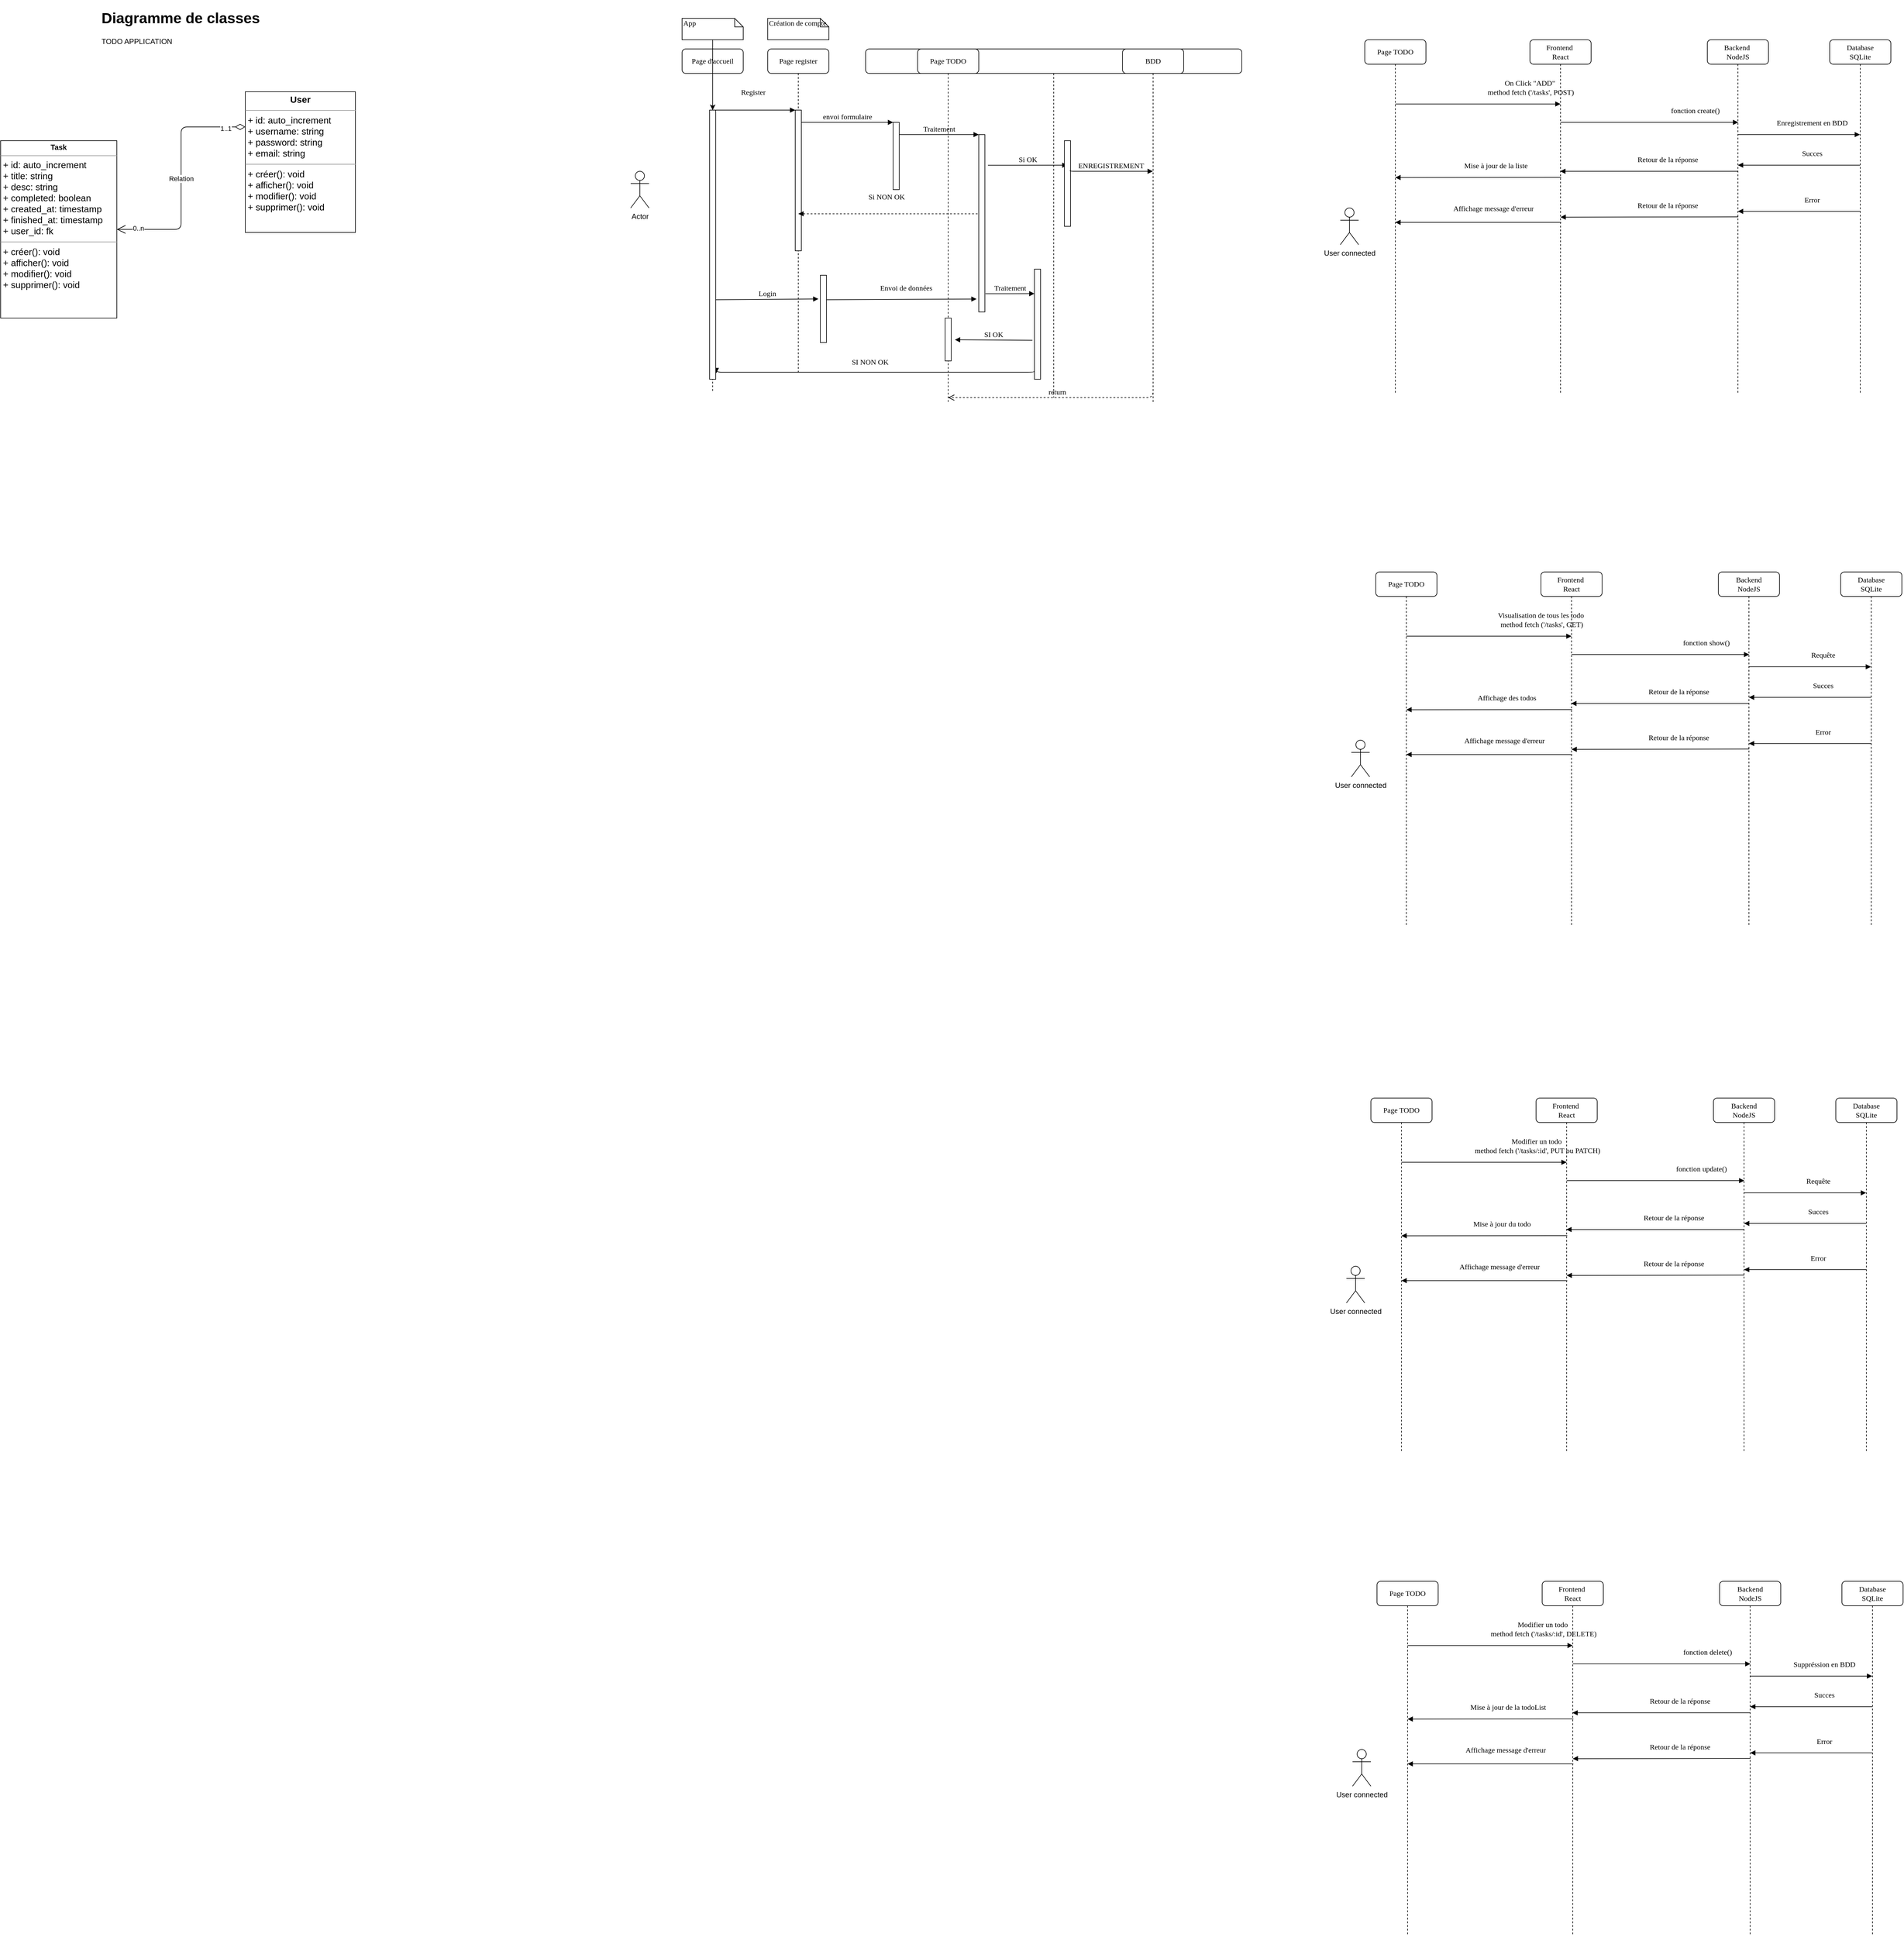 <mxfile version="13.0.3" type="device"><diagram id="C5RBs43oDa-KdzZeNtuy" name="Page-1"><mxGraphModel dx="1102" dy="808" grid="1" gridSize="10" guides="1" tooltips="1" connect="1" arrows="1" fold="1" page="1" pageScale="1" pageWidth="1169" pageHeight="827" math="0" shadow="0"><root><mxCell id="WIyWlLk6GJQsqaUBKTNV-0"/><mxCell id="WIyWlLk6GJQsqaUBKTNV-1" parent="WIyWlLk6GJQsqaUBKTNV-0"/><mxCell id="wbRDAzE1RIUsLvNWZTxg-7" value="&lt;p style=&quot;margin: 0px ; margin-top: 4px ; text-align: center&quot;&gt;&lt;b&gt;Task&lt;/b&gt;&lt;/p&gt;&lt;hr size=&quot;1&quot;&gt;&lt;p style=&quot;margin: 0px 0px 0px 4px ; font-size: 15px&quot;&gt;&lt;font style=&quot;font-size: 15px&quot;&gt;+ id: auto_increment&lt;/font&gt;&lt;/p&gt;&lt;p style=&quot;margin: 0px 0px 0px 4px ; font-size: 15px&quot;&gt;&lt;font style=&quot;font-size: 15px&quot;&gt;+ title: string&lt;/font&gt;&lt;/p&gt;&lt;p style=&quot;margin: 0px 0px 0px 4px ; font-size: 15px&quot;&gt;&lt;font style=&quot;font-size: 15px&quot;&gt;+ desc: string&lt;/font&gt;&lt;/p&gt;&lt;p style=&quot;margin: 0px 0px 0px 4px ; font-size: 15px&quot;&gt;&lt;font style=&quot;font-size: 15px&quot;&gt;+ completed: boolean&lt;/font&gt;&lt;/p&gt;&lt;p style=&quot;margin: 0px 0px 0px 4px ; font-size: 15px&quot;&gt;&lt;font style=&quot;font-size: 15px&quot;&gt;+ created_at: timestamp&lt;/font&gt;&lt;/p&gt;&lt;p style=&quot;margin: 0px 0px 0px 4px ; font-size: 15px&quot;&gt;&lt;font style=&quot;font-size: 15px&quot;&gt;+ finished_at: timestamp&lt;/font&gt;&lt;/p&gt;&lt;p style=&quot;margin: 0px 0px 0px 4px ; font-size: 15px&quot;&gt;&lt;font style=&quot;font-size: 15px&quot;&gt;+ user_id: fk&amp;nbsp;&lt;/font&gt;&lt;/p&gt;&lt;hr style=&quot;font-size: 15px&quot; size=&quot;1&quot;&gt;&lt;p style=&quot;margin: 0px 0px 0px 4px ; font-size: 15px&quot;&gt;&lt;font style=&quot;font-size: 15px&quot;&gt;+ créer(): void&lt;/font&gt;&lt;/p&gt;&lt;p style=&quot;margin: 0px 0px 0px 4px ; font-size: 15px&quot;&gt;&lt;font style=&quot;font-size: 15px&quot;&gt;+ afficher(): void&lt;/font&gt;&lt;/p&gt;&lt;p style=&quot;margin: 0px 0px 0px 4px ; font-size: 15px&quot;&gt;&lt;font style=&quot;font-size: 15px&quot;&gt;+ modifier(): void&lt;/font&gt;&lt;/p&gt;&lt;p style=&quot;margin: 0px 0px 0px 4px ; font-size: 15px&quot;&gt;&lt;font style=&quot;font-size: 15px&quot;&gt;+ supprimer(): void&lt;/font&gt;&lt;/p&gt;" style="verticalAlign=top;align=left;overflow=fill;fontSize=12;fontFamily=Helvetica;html=1;" parent="WIyWlLk6GJQsqaUBKTNV-1" vertex="1"><mxGeometry x="200" y="240" width="190" height="290" as="geometry"/></mxCell><mxCell id="wbRDAzE1RIUsLvNWZTxg-8" value="&lt;p style=&quot;margin: 4px 0px 0px; text-align: center; font-size: 15px;&quot;&gt;&lt;b style=&quot;&quot;&gt;&lt;font style=&quot;font-size: 15px;&quot;&gt;User&lt;/font&gt;&lt;/b&gt;&lt;/p&gt;&lt;hr style=&quot;font-size: 15px;&quot; size=&quot;1&quot;&gt;&lt;p style=&quot;margin: 0px 0px 0px 4px; font-size: 15px;&quot;&gt;&lt;font style=&quot;font-size: 15px;&quot;&gt;+ id: auto_increment&lt;/font&gt;&lt;/p&gt;&lt;p style=&quot;margin: 0px 0px 0px 4px; font-size: 15px;&quot;&gt;&lt;font style=&quot;font-size: 15px;&quot;&gt;+ username: string&lt;/font&gt;&lt;/p&gt;&lt;p style=&quot;margin: 0px 0px 0px 4px; font-size: 15px;&quot;&gt;&lt;font style=&quot;font-size: 15px;&quot;&gt;+ password: string&lt;/font&gt;&lt;/p&gt;&lt;p style=&quot;margin: 0px 0px 0px 4px; font-size: 15px;&quot;&gt;&lt;font style=&quot;font-size: 15px;&quot;&gt;+ email: string&lt;/font&gt;&lt;/p&gt;&lt;hr style=&quot;font-size: 15px;&quot; size=&quot;1&quot;&gt;&lt;p style=&quot;margin: 0px 0px 0px 4px; font-size: 15px;&quot;&gt;&lt;font style=&quot;font-size: 15px;&quot;&gt;+ créer(): void&lt;/font&gt;&lt;/p&gt;&lt;p style=&quot;margin: 0px 0px 0px 4px; font-size: 15px;&quot;&gt;&lt;font style=&quot;font-size: 15px;&quot;&gt;+ afficher(): void&lt;/font&gt;&lt;/p&gt;&lt;p style=&quot;margin: 0px 0px 0px 4px; font-size: 15px;&quot;&gt;&lt;font style=&quot;font-size: 15px;&quot;&gt;+ modifier(): void&lt;/font&gt;&lt;/p&gt;&lt;p style=&quot;margin: 0px 0px 0px 4px; font-size: 15px;&quot;&gt;&lt;font style=&quot;font-size: 15px;&quot;&gt;+ supprimer(): void&lt;/font&gt;&lt;/p&gt;" style="verticalAlign=top;align=left;overflow=fill;fontSize=12;fontFamily=Helvetica;html=1;" parent="WIyWlLk6GJQsqaUBKTNV-1" vertex="1"><mxGeometry x="600" y="160" width="180" height="230" as="geometry"/></mxCell><mxCell id="wbRDAzE1RIUsLvNWZTxg-13" value="Relation" style="endArrow=open;html=1;endSize=12;startArrow=diamondThin;startSize=14;startFill=0;edgeStyle=orthogonalEdgeStyle;entryX=1;entryY=0.5;entryDx=0;entryDy=0;exitX=0;exitY=0.25;exitDx=0;exitDy=0;" parent="WIyWlLk6GJQsqaUBKTNV-1" source="wbRDAzE1RIUsLvNWZTxg-8" target="wbRDAzE1RIUsLvNWZTxg-7" edge="1"><mxGeometry relative="1" as="geometry"><mxPoint x="560" y="370" as="sourcePoint"/><mxPoint x="400" y="370" as="targetPoint"/></mxGeometry></mxCell><mxCell id="wbRDAzE1RIUsLvNWZTxg-16" value="1..1" style="edgeLabel;html=1;align=center;verticalAlign=middle;resizable=0;points=[];" parent="wbRDAzE1RIUsLvNWZTxg-13" vertex="1" connectable="0"><mxGeometry x="-0.831" y="2" relative="1" as="geometry"><mxPoint as="offset"/></mxGeometry></mxCell><mxCell id="wbRDAzE1RIUsLvNWZTxg-18" value="0..n" style="edgeLabel;html=1;align=center;verticalAlign=middle;resizable=0;points=[];" parent="wbRDAzE1RIUsLvNWZTxg-13" vertex="1" connectable="0"><mxGeometry x="0.82" y="-2" relative="1" as="geometry"><mxPoint x="1" as="offset"/></mxGeometry></mxCell><mxCell id="wbRDAzE1RIUsLvNWZTxg-19" value="&lt;h1&gt;Diagramme de classes&lt;/h1&gt;&lt;div&gt;TODO APPLICATION&lt;/div&gt;" style="text;html=1;strokeColor=none;fillColor=none;spacing=5;spacingTop=-20;whiteSpace=wrap;overflow=hidden;rounded=0;" parent="WIyWlLk6GJQsqaUBKTNV-1" vertex="1"><mxGeometry x="360" y="20" width="320" height="120" as="geometry"/></mxCell><mxCell id="bOofOLluuB5Por4DMkl8-38" value="Actor" style="shape=umlActor;verticalLabelPosition=bottom;verticalAlign=top;html=1;outlineConnect=0;" parent="WIyWlLk6GJQsqaUBKTNV-1" vertex="1"><mxGeometry x="1230" y="290" width="30" height="60" as="geometry"/></mxCell><mxCell id="bOofOLluuB5Por4DMkl8-39" value="Page register" style="shape=umlLifeline;perimeter=lifelinePerimeter;whiteSpace=wrap;html=1;container=1;collapsible=0;recursiveResize=0;outlineConnect=0;rounded=1;shadow=0;comic=0;labelBackgroundColor=none;strokeWidth=1;fontFamily=Verdana;fontSize=12;align=center;" parent="WIyWlLk6GJQsqaUBKTNV-1" vertex="1"><mxGeometry x="1454" y="90" width="100" height="530" as="geometry"/></mxCell><mxCell id="bOofOLluuB5Por4DMkl8-40" value="" style="html=1;points=[];perimeter=orthogonalPerimeter;rounded=0;shadow=0;comic=0;labelBackgroundColor=none;strokeWidth=1;fontFamily=Verdana;fontSize=12;align=center;" parent="bOofOLluuB5Por4DMkl8-39" vertex="1"><mxGeometry x="45" y="100" width="10" height="230" as="geometry"/></mxCell><mxCell id="CUN27meOXo0ZbzrGyTi9-72" value="" style="html=1;points=[];perimeter=orthogonalPerimeter;rounded=0;shadow=0;comic=0;labelBackgroundColor=none;strokeWidth=1;fontFamily=Verdana;fontSize=12;align=center;" parent="bOofOLluuB5Por4DMkl8-39" vertex="1"><mxGeometry x="86" y="370" width="10" height="110" as="geometry"/></mxCell><mxCell id="bOofOLluuB5Por4DMkl8-41" value="" style="shape=umlLifeline;perimeter=lifelinePerimeter;whiteSpace=wrap;html=1;container=1;collapsible=0;recursiveResize=0;outlineConnect=0;rounded=1;shadow=0;comic=0;labelBackgroundColor=none;strokeWidth=1;fontFamily=Verdana;fontSize=12;align=center;movable=1;resizable=1;rotatable=1;deletable=1;editable=1;locked=0;connectable=1;" parent="WIyWlLk6GJQsqaUBKTNV-1" vertex="1"><mxGeometry x="1614" y="90" width="615" height="570" as="geometry"/></mxCell><mxCell id="bOofOLluuB5Por4DMkl8-42" value="" style="html=1;points=[];perimeter=orthogonalPerimeter;rounded=0;shadow=0;comic=0;labelBackgroundColor=none;strokeWidth=1;fontFamily=Verdana;fontSize=12;align=center;" parent="bOofOLluuB5Por4DMkl8-41" vertex="1"><mxGeometry x="45" y="120" width="10" height="110" as="geometry"/></mxCell><mxCell id="bOofOLluuB5Por4DMkl8-55" value="Login" style="html=1;verticalAlign=bottom;endArrow=block;labelBackgroundColor=none;fontFamily=Verdana;fontSize=12;entryX=-0.314;entryY=0.352;entryDx=0;entryDy=0;entryPerimeter=0;" parent="bOofOLluuB5Por4DMkl8-41" target="CUN27meOXo0ZbzrGyTi9-72" edge="1"><mxGeometry relative="1" as="geometry"><mxPoint x="-245" y="410" as="sourcePoint"/><mxPoint x="-124" y="410" as="targetPoint"/></mxGeometry></mxCell><mxCell id="bOofOLluuB5Por4DMkl8-61" value="return" style="html=1;verticalAlign=bottom;endArrow=open;dashed=1;endSize=8;labelBackgroundColor=none;fontFamily=Verdana;fontSize=12;edgeStyle=elbowEdgeStyle;elbow=vertical;" parent="bOofOLluuB5Por4DMkl8-41" target="bOofOLluuB5Por4DMkl8-43" edge="1"><mxGeometry relative="1" as="geometry"><mxPoint x="-245" y="570" as="targetPoint"/><Array as="points"><mxPoint x="170" y="570"/></Array><mxPoint x="470.0" y="550" as="sourcePoint"/></mxGeometry></mxCell><mxCell id="bOofOLluuB5Por4DMkl8-52" value="Si OK" style="html=1;verticalAlign=bottom;endArrow=block;entryX=0;entryY=0;labelBackgroundColor=none;fontFamily=Verdana;fontSize=12;edgeStyle=elbowEdgeStyle;elbow=vertical;" parent="bOofOLluuB5Por4DMkl8-41" edge="1"><mxGeometry relative="1" as="geometry"><mxPoint x="200" y="190.143" as="sourcePoint"/><mxPoint x="330" y="190.0" as="targetPoint"/></mxGeometry></mxCell><mxCell id="CUN27meOXo0ZbzrGyTi9-71" value="Si NON OK" style="html=1;verticalAlign=bottom;endArrow=none;entryX=0;entryY=0;labelBackgroundColor=none;fontFamily=Verdana;fontSize=12;edgeStyle=elbowEdgeStyle;elbow=vertical;endFill=0;startArrow=block;startFill=1;movable=1;resizable=1;rotatable=1;deletable=1;editable=1;locked=0;connectable=1;dashed=1;" parent="bOofOLluuB5Por4DMkl8-41" source="bOofOLluuB5Por4DMkl8-39" edge="1"><mxGeometry x="-0.06" y="19" relative="1" as="geometry"><mxPoint x="65" y="269.433" as="sourcePoint"/><mxPoint x="195" y="269.29" as="targetPoint"/><mxPoint as="offset"/></mxGeometry></mxCell><mxCell id="bOofOLluuB5Por4DMkl8-43" value="Page TODO" style="shape=umlLifeline;perimeter=lifelinePerimeter;whiteSpace=wrap;html=1;container=1;collapsible=0;recursiveResize=0;outlineConnect=0;rounded=1;shadow=0;comic=0;labelBackgroundColor=none;strokeWidth=1;fontFamily=Verdana;fontSize=12;align=center;" parent="bOofOLluuB5Por4DMkl8-41" vertex="1"><mxGeometry x="85" width="100" height="580" as="geometry"/></mxCell><mxCell id="bOofOLluuB5Por4DMkl8-64" value="" style="html=1;points=[];perimeter=orthogonalPerimeter;rounded=0;shadow=0;comic=0;labelBackgroundColor=none;strokeWidth=1;fontFamily=Verdana;fontSize=12;align=center;" parent="bOofOLluuB5Por4DMkl8-43" vertex="1"><mxGeometry x="45" y="440" width="10" height="70" as="geometry"/></mxCell><mxCell id="CUN27meOXo0ZbzrGyTi9-80" value="SI OK" style="html=1;verticalAlign=bottom;endArrow=none;labelBackgroundColor=none;fontFamily=Verdana;fontSize=12;entryX=-0.335;entryY=0.646;entryDx=0;entryDy=0;entryPerimeter=0;startArrow=block;startFill=1;endFill=0;" parent="bOofOLluuB5Por4DMkl8-43" target="CUN27meOXo0ZbzrGyTi9-77" edge="1"><mxGeometry relative="1" as="geometry"><mxPoint x="61" y="475.41" as="sourcePoint"/><mxPoint x="229" y="474.41" as="targetPoint"/></mxGeometry></mxCell><mxCell id="CUN27meOXo0ZbzrGyTi9-76" value="Traitement" style="html=1;verticalAlign=bottom;endArrow=block;labelBackgroundColor=none;fontFamily=Verdana;fontSize=12;edgeStyle=elbowEdgeStyle;elbow=vertical;" parent="bOofOLluuB5Por4DMkl8-41" edge="1"><mxGeometry relative="1" as="geometry"><mxPoint x="196" y="400.14" as="sourcePoint"/><mxPoint x="276" y="400" as="targetPoint"/></mxGeometry></mxCell><mxCell id="CUN27meOXo0ZbzrGyTi9-77" value="" style="html=1;points=[];perimeter=orthogonalPerimeter;rounded=0;shadow=0;comic=0;labelBackgroundColor=none;strokeWidth=1;fontFamily=Verdana;fontSize=12;align=center;" parent="bOofOLluuB5Por4DMkl8-41" vertex="1"><mxGeometry x="276" y="360" width="10" height="180" as="geometry"/></mxCell><mxCell id="CUN27meOXo0ZbzrGyTi9-79" value="SI NON OK" style="html=1;verticalAlign=bottom;endArrow=none;labelBackgroundColor=none;fontFamily=Verdana;fontSize=12;edgeStyle=elbowEdgeStyle;elbow=vertical;startArrow=block;startFill=1;endFill=0;entryX=-0.1;entryY=0.927;entryDx=0;entryDy=0;entryPerimeter=0;" parent="bOofOLluuB5Por4DMkl8-41" target="CUN27meOXo0ZbzrGyTi9-77" edge="1"><mxGeometry x="-0.035" y="8" relative="1" as="geometry"><mxPoint x="-244" y="530" as="sourcePoint"/><mxPoint x="266.68" y="530.14" as="targetPoint"/><mxPoint as="offset"/></mxGeometry></mxCell><mxCell id="bOofOLluuB5Por4DMkl8-45" value="BDD" style="shape=umlLifeline;perimeter=lifelinePerimeter;whiteSpace=wrap;html=1;container=1;collapsible=0;recursiveResize=0;outlineConnect=0;rounded=1;shadow=0;comic=0;labelBackgroundColor=none;strokeWidth=1;fontFamily=Verdana;fontSize=12;align=center;" parent="WIyWlLk6GJQsqaUBKTNV-1" vertex="1"><mxGeometry x="2034" y="90" width="100" height="580" as="geometry"/></mxCell><mxCell id="bOofOLluuB5Por4DMkl8-47" value="Page d'accueil" style="shape=umlLifeline;perimeter=lifelinePerimeter;whiteSpace=wrap;html=1;container=1;collapsible=0;recursiveResize=0;outlineConnect=0;rounded=1;shadow=0;comic=0;labelBackgroundColor=none;strokeWidth=1;fontFamily=Verdana;fontSize=12;align=center;" parent="WIyWlLk6GJQsqaUBKTNV-1" vertex="1"><mxGeometry x="1314" y="90" width="100" height="560" as="geometry"/></mxCell><mxCell id="bOofOLluuB5Por4DMkl8-48" value="" style="html=1;points=[];perimeter=orthogonalPerimeter;rounded=0;shadow=0;comic=0;labelBackgroundColor=none;strokeWidth=1;fontFamily=Verdana;fontSize=12;align=center;" parent="bOofOLluuB5Por4DMkl8-47" vertex="1"><mxGeometry x="45" y="100" width="10" height="440" as="geometry"/></mxCell><mxCell id="bOofOLluuB5Por4DMkl8-49" value="" style="html=1;points=[];perimeter=orthogonalPerimeter;rounded=0;shadow=0;comic=0;labelBackgroundColor=none;strokeWidth=1;fontFamily=Verdana;fontSize=12;align=center;" parent="WIyWlLk6GJQsqaUBKTNV-1" vertex="1"><mxGeometry x="1799" y="230" width="10" height="290" as="geometry"/></mxCell><mxCell id="bOofOLluuB5Por4DMkl8-50" value="Traitement" style="html=1;verticalAlign=bottom;endArrow=block;labelBackgroundColor=none;fontFamily=Verdana;fontSize=12;edgeStyle=elbowEdgeStyle;elbow=vertical;" parent="WIyWlLk6GJQsqaUBKTNV-1" source="bOofOLluuB5Por4DMkl8-42" target="bOofOLluuB5Por4DMkl8-49" edge="1"><mxGeometry relative="1" as="geometry"><mxPoint x="1724" y="230" as="sourcePoint"/><Array as="points"><mxPoint x="1674" y="230"/></Array></mxGeometry></mxCell><mxCell id="bOofOLluuB5Por4DMkl8-51" value="" style="html=1;points=[];perimeter=orthogonalPerimeter;rounded=0;shadow=0;comic=0;labelBackgroundColor=none;strokeWidth=1;fontFamily=Verdana;fontSize=12;align=center;" parent="WIyWlLk6GJQsqaUBKTNV-1" vertex="1"><mxGeometry x="1939" y="240" width="10" height="140" as="geometry"/></mxCell><mxCell id="bOofOLluuB5Por4DMkl8-62" value="Register" style="html=1;verticalAlign=bottom;endArrow=block;entryX=0;entryY=0;labelBackgroundColor=none;fontFamily=Verdana;fontSize=12;edgeStyle=elbowEdgeStyle;elbow=vertical;" parent="WIyWlLk6GJQsqaUBKTNV-1" source="bOofOLluuB5Por4DMkl8-48" target="bOofOLluuB5Por4DMkl8-40" edge="1"><mxGeometry x="-0.061" y="20" relative="1" as="geometry"><mxPoint x="1434" y="200" as="sourcePoint"/><mxPoint as="offset"/></mxGeometry></mxCell><mxCell id="bOofOLluuB5Por4DMkl8-63" value="envoi formulaire" style="html=1;verticalAlign=bottom;endArrow=block;entryX=0;entryY=0;labelBackgroundColor=none;fontFamily=Verdana;fontSize=12;edgeStyle=elbowEdgeStyle;elbow=vertical;" parent="WIyWlLk6GJQsqaUBKTNV-1" source="bOofOLluuB5Por4DMkl8-40" target="bOofOLluuB5Por4DMkl8-42" edge="1"><mxGeometry relative="1" as="geometry"><mxPoint x="1584" y="210" as="sourcePoint"/></mxGeometry></mxCell><mxCell id="bOofOLluuB5Por4DMkl8-77" value="" style="edgeStyle=orthogonalEdgeStyle;rounded=0;orthogonalLoop=1;jettySize=auto;html=1;" parent="WIyWlLk6GJQsqaUBKTNV-1" source="bOofOLluuB5Por4DMkl8-69" target="bOofOLluuB5Por4DMkl8-48" edge="1"><mxGeometry relative="1" as="geometry"/></mxCell><mxCell id="bOofOLluuB5Por4DMkl8-69" value="App" style="shape=note;whiteSpace=wrap;html=1;size=14;verticalAlign=top;align=left;spacingTop=-6;rounded=0;shadow=0;comic=0;labelBackgroundColor=none;strokeWidth=1;fontFamily=Verdana;fontSize=12" parent="WIyWlLk6GJQsqaUBKTNV-1" vertex="1"><mxGeometry x="1314" y="40" width="100" height="35" as="geometry"/></mxCell><mxCell id="bOofOLluuB5Por4DMkl8-70" value="Création de compte" style="shape=note;whiteSpace=wrap;html=1;size=14;verticalAlign=top;align=left;spacingTop=-6;rounded=0;shadow=0;comic=0;labelBackgroundColor=none;strokeWidth=1;fontFamily=Verdana;fontSize=12" parent="WIyWlLk6GJQsqaUBKTNV-1" vertex="1"><mxGeometry x="1454" y="40" width="100" height="35" as="geometry"/></mxCell><mxCell id="CUN27meOXo0ZbzrGyTi9-0" value="User connected" style="shape=umlActor;verticalLabelPosition=bottom;verticalAlign=top;html=1;outlineConnect=0;" parent="WIyWlLk6GJQsqaUBKTNV-1" vertex="1"><mxGeometry x="2390" y="350" width="30" height="60" as="geometry"/></mxCell><mxCell id="CUN27meOXo0ZbzrGyTi9-1" value="Page TODO" style="shape=umlLifeline;perimeter=lifelinePerimeter;whiteSpace=wrap;html=1;container=1;collapsible=0;recursiveResize=0;outlineConnect=0;rounded=1;shadow=0;comic=0;labelBackgroundColor=none;strokeWidth=1;fontFamily=Verdana;fontSize=12;align=center;" parent="WIyWlLk6GJQsqaUBKTNV-1" vertex="1"><mxGeometry x="2430" y="75" width="100" height="580" as="geometry"/></mxCell><mxCell id="CUN27meOXo0ZbzrGyTi9-4" value="On Click &quot;ADD&quot;&amp;nbsp;&lt;div&gt;method fetch ('/tasks', POST)&lt;br&gt;&lt;/div&gt;" style="html=1;verticalAlign=bottom;endArrow=block;labelBackgroundColor=none;fontFamily=Verdana;fontSize=12;edgeStyle=elbowEdgeStyle;elbow=vertical;" parent="WIyWlLk6GJQsqaUBKTNV-1" source="CUN27meOXo0ZbzrGyTi9-1" edge="1"><mxGeometry x="0.63" y="10" relative="1" as="geometry"><mxPoint x="2520" y="180" as="sourcePoint"/><mxPoint x="2750" y="180" as="targetPoint"/><mxPoint x="1" as="offset"/></mxGeometry></mxCell><mxCell id="CUN27meOXo0ZbzrGyTi9-5" value="Frontend&amp;nbsp;&lt;div&gt;React&lt;/div&gt;" style="shape=umlLifeline;perimeter=lifelinePerimeter;whiteSpace=wrap;html=1;container=1;collapsible=0;recursiveResize=0;outlineConnect=0;rounded=1;shadow=0;comic=0;labelBackgroundColor=none;strokeWidth=1;fontFamily=Verdana;fontSize=12;align=center;" parent="WIyWlLk6GJQsqaUBKTNV-1" vertex="1"><mxGeometry x="2700" y="75" width="100" height="580" as="geometry"/></mxCell><mxCell id="CUN27meOXo0ZbzrGyTi9-6" value="Backend&amp;nbsp;&lt;div&gt;NodeJS&lt;/div&gt;" style="shape=umlLifeline;perimeter=lifelinePerimeter;whiteSpace=wrap;html=1;container=1;collapsible=0;recursiveResize=0;outlineConnect=0;rounded=1;shadow=0;comic=0;labelBackgroundColor=none;strokeWidth=1;fontFamily=Verdana;fontSize=12;align=center;" parent="WIyWlLk6GJQsqaUBKTNV-1" vertex="1"><mxGeometry x="2990" y="75" width="100" height="580" as="geometry"/></mxCell><mxCell id="CUN27meOXo0ZbzrGyTi9-9" value="fonction create()" style="html=1;verticalAlign=bottom;endArrow=block;labelBackgroundColor=none;fontFamily=Verdana;fontSize=12;edgeStyle=elbowEdgeStyle;elbow=vertical;" parent="WIyWlLk6GJQsqaUBKTNV-1" source="CUN27meOXo0ZbzrGyTi9-5" edge="1"><mxGeometry x="0.515" y="10" relative="1" as="geometry"><mxPoint x="2770.5" y="210" as="sourcePoint"/><mxPoint x="3040.5" y="210" as="targetPoint"/><mxPoint as="offset"/></mxGeometry></mxCell><mxCell id="CUN27meOXo0ZbzrGyTi9-10" value="Database&lt;div&gt;SQLite&lt;/div&gt;" style="shape=umlLifeline;perimeter=lifelinePerimeter;whiteSpace=wrap;html=1;container=1;collapsible=0;recursiveResize=0;outlineConnect=0;rounded=1;shadow=0;comic=0;labelBackgroundColor=none;strokeWidth=1;fontFamily=Verdana;fontSize=12;align=center;" parent="WIyWlLk6GJQsqaUBKTNV-1" vertex="1"><mxGeometry x="3190" y="75" width="100" height="580" as="geometry"/></mxCell><mxCell id="CUN27meOXo0ZbzrGyTi9-12" value="Enregistrement en BDD" style="html=1;verticalAlign=bottom;endArrow=block;labelBackgroundColor=none;fontFamily=Verdana;fontSize=12;edgeStyle=elbowEdgeStyle;elbow=vertical;" parent="WIyWlLk6GJQsqaUBKTNV-1" target="CUN27meOXo0ZbzrGyTi9-10" edge="1"><mxGeometry x="0.201" y="10" relative="1" as="geometry"><mxPoint x="3040.5" y="230" as="sourcePoint"/><mxPoint x="3230" y="230" as="targetPoint"/><mxPoint x="1" as="offset"/></mxGeometry></mxCell><mxCell id="CUN27meOXo0ZbzrGyTi9-13" value="Succes" style="html=1;verticalAlign=bottom;endArrow=none;labelBackgroundColor=none;fontFamily=Verdana;fontSize=12;edgeStyle=elbowEdgeStyle;elbow=vertical;endFill=0;startArrow=block;startFill=1;" parent="WIyWlLk6GJQsqaUBKTNV-1" source="CUN27meOXo0ZbzrGyTi9-6" target="CUN27meOXo0ZbzrGyTi9-10" edge="1"><mxGeometry x="0.201" y="10" relative="1" as="geometry"><mxPoint x="3050" y="280" as="sourcePoint"/><mxPoint x="3240" y="230" as="targetPoint"/><mxPoint x="1" as="offset"/><Array as="points"><mxPoint x="3115" y="280"/></Array></mxGeometry></mxCell><mxCell id="CUN27meOXo0ZbzrGyTi9-14" value="Retour de la réponse" style="html=1;verticalAlign=bottom;endArrow=none;labelBackgroundColor=none;fontFamily=Verdana;fontSize=12;edgeStyle=elbowEdgeStyle;elbow=vertical;endFill=0;startArrow=block;startFill=1;" parent="WIyWlLk6GJQsqaUBKTNV-1" edge="1"><mxGeometry x="0.201" y="10" relative="1" as="geometry"><mxPoint x="2749.5" y="290" as="sourcePoint"/><mxPoint x="3040.5" y="290" as="targetPoint"/><mxPoint x="1" as="offset"/><Array as="points"><mxPoint x="2915.5" y="290"/></Array></mxGeometry></mxCell><mxCell id="CUN27meOXo0ZbzrGyTi9-15" value="Mise à jour de la liste" style="html=1;verticalAlign=bottom;endArrow=none;labelBackgroundColor=none;fontFamily=Verdana;fontSize=12;edgeStyle=elbowEdgeStyle;elbow=vertical;endFill=0;startArrow=block;startFill=1;exitX=0.5;exitY=0.44;exitDx=0;exitDy=0;exitPerimeter=0;" parent="WIyWlLk6GJQsqaUBKTNV-1" edge="1"><mxGeometry x="0.201" y="10" relative="1" as="geometry"><mxPoint x="2480" y="300.2" as="sourcePoint"/><mxPoint x="2751" y="300" as="targetPoint"/><mxPoint x="1" as="offset"/><Array as="points"><mxPoint x="2626" y="300"/></Array></mxGeometry></mxCell><mxCell id="CUN27meOXo0ZbzrGyTi9-16" value="Error" style="html=1;verticalAlign=bottom;endArrow=none;labelBackgroundColor=none;fontFamily=Verdana;fontSize=12;edgeStyle=elbowEdgeStyle;elbow=vertical;endFill=0;startArrow=block;startFill=1;" parent="WIyWlLk6GJQsqaUBKTNV-1" edge="1"><mxGeometry x="0.201" y="10" relative="1" as="geometry"><mxPoint x="3040" y="355.5" as="sourcePoint"/><mxPoint x="3240" y="355.5" as="targetPoint"/><mxPoint x="1" as="offset"/><Array as="points"><mxPoint x="3115" y="355.5"/></Array></mxGeometry></mxCell><mxCell id="CUN27meOXo0ZbzrGyTi9-17" value="Retour de la réponse" style="html=1;verticalAlign=bottom;endArrow=none;labelBackgroundColor=none;fontFamily=Verdana;fontSize=12;edgeStyle=elbowEdgeStyle;elbow=vertical;endFill=0;startArrow=block;startFill=1;" parent="WIyWlLk6GJQsqaUBKTNV-1" edge="1"><mxGeometry x="0.201" y="10" relative="1" as="geometry"><mxPoint x="2750" y="365" as="sourcePoint"/><mxPoint x="3040.5" y="364.5" as="targetPoint"/><mxPoint x="1" as="offset"/><Array as="points"><mxPoint x="2915.5" y="364.5"/></Array></mxGeometry></mxCell><mxCell id="CUN27meOXo0ZbzrGyTi9-18" value="Affichage message d'erreur" style="html=1;verticalAlign=bottom;endArrow=none;labelBackgroundColor=none;fontFamily=Verdana;fontSize=12;edgeStyle=elbowEdgeStyle;elbow=vertical;endFill=0;startArrow=block;startFill=1;exitX=0.5;exitY=0.44;exitDx=0;exitDy=0;exitPerimeter=0;" parent="WIyWlLk6GJQsqaUBKTNV-1" edge="1"><mxGeometry x="0.181" y="15" relative="1" as="geometry"><mxPoint x="2480" y="373.5" as="sourcePoint"/><mxPoint x="2751" y="373.5" as="targetPoint"/><mxPoint y="1" as="offset"/><Array as="points"><mxPoint x="2626" y="373.5"/></Array></mxGeometry></mxCell><mxCell id="CUN27meOXo0ZbzrGyTi9-19" value="User connected" style="shape=umlActor;verticalLabelPosition=bottom;verticalAlign=top;html=1;outlineConnect=0;" parent="WIyWlLk6GJQsqaUBKTNV-1" vertex="1"><mxGeometry x="2408" y="1220" width="30" height="60" as="geometry"/></mxCell><mxCell id="CUN27meOXo0ZbzrGyTi9-20" value="Page TODO" style="shape=umlLifeline;perimeter=lifelinePerimeter;whiteSpace=wrap;html=1;container=1;collapsible=0;recursiveResize=0;outlineConnect=0;rounded=1;shadow=0;comic=0;labelBackgroundColor=none;strokeWidth=1;fontFamily=Verdana;fontSize=12;align=center;" parent="WIyWlLk6GJQsqaUBKTNV-1" vertex="1"><mxGeometry x="2448" y="945" width="100" height="580" as="geometry"/></mxCell><mxCell id="CUN27meOXo0ZbzrGyTi9-21" value="Visualisation de tous les todo&amp;nbsp;&lt;div&gt;method fetch ('/tasks', GET)&lt;br&gt;&lt;/div&gt;" style="html=1;verticalAlign=bottom;endArrow=block;labelBackgroundColor=none;fontFamily=Verdana;fontSize=12;edgeStyle=elbowEdgeStyle;elbow=vertical;" parent="WIyWlLk6GJQsqaUBKTNV-1" source="CUN27meOXo0ZbzrGyTi9-20" edge="1"><mxGeometry x="0.63" y="10" relative="1" as="geometry"><mxPoint x="2538" y="1050" as="sourcePoint"/><mxPoint x="2768" y="1050" as="targetPoint"/><mxPoint x="1" as="offset"/></mxGeometry></mxCell><mxCell id="CUN27meOXo0ZbzrGyTi9-22" value="Frontend&amp;nbsp;&lt;div&gt;React&lt;/div&gt;" style="shape=umlLifeline;perimeter=lifelinePerimeter;whiteSpace=wrap;html=1;container=1;collapsible=0;recursiveResize=0;outlineConnect=0;rounded=1;shadow=0;comic=0;labelBackgroundColor=none;strokeWidth=1;fontFamily=Verdana;fontSize=12;align=center;" parent="WIyWlLk6GJQsqaUBKTNV-1" vertex="1"><mxGeometry x="2718" y="945" width="100" height="580" as="geometry"/></mxCell><mxCell id="CUN27meOXo0ZbzrGyTi9-23" value="Backend&lt;div&gt;NodeJS&lt;/div&gt;" style="shape=umlLifeline;perimeter=lifelinePerimeter;whiteSpace=wrap;html=1;container=1;collapsible=0;recursiveResize=0;outlineConnect=0;rounded=1;shadow=0;comic=0;labelBackgroundColor=none;strokeWidth=1;fontFamily=Verdana;fontSize=12;align=center;" parent="WIyWlLk6GJQsqaUBKTNV-1" vertex="1"><mxGeometry x="3008" y="945" width="100" height="580" as="geometry"/></mxCell><mxCell id="CUN27meOXo0ZbzrGyTi9-26" value="fonction show()" style="html=1;verticalAlign=bottom;endArrow=block;labelBackgroundColor=none;fontFamily=Verdana;fontSize=12;edgeStyle=elbowEdgeStyle;elbow=vertical;" parent="WIyWlLk6GJQsqaUBKTNV-1" source="CUN27meOXo0ZbzrGyTi9-22" edge="1"><mxGeometry x="0.515" y="10" relative="1" as="geometry"><mxPoint x="2788.5" y="1080" as="sourcePoint"/><mxPoint x="3058.5" y="1080" as="targetPoint"/><mxPoint as="offset"/></mxGeometry></mxCell><mxCell id="CUN27meOXo0ZbzrGyTi9-27" value="Database&lt;div&gt;SQLite&lt;/div&gt;" style="shape=umlLifeline;perimeter=lifelinePerimeter;whiteSpace=wrap;html=1;container=1;collapsible=0;recursiveResize=0;outlineConnect=0;rounded=1;shadow=0;comic=0;labelBackgroundColor=none;strokeWidth=1;fontFamily=Verdana;fontSize=12;align=center;" parent="WIyWlLk6GJQsqaUBKTNV-1" vertex="1"><mxGeometry x="3208" y="945" width="100" height="580" as="geometry"/></mxCell><mxCell id="CUN27meOXo0ZbzrGyTi9-29" value="Requête" style="html=1;verticalAlign=bottom;endArrow=block;labelBackgroundColor=none;fontFamily=Verdana;fontSize=12;edgeStyle=elbowEdgeStyle;elbow=vertical;" parent="WIyWlLk6GJQsqaUBKTNV-1" target="CUN27meOXo0ZbzrGyTi9-27" edge="1"><mxGeometry x="0.201" y="10" relative="1" as="geometry"><mxPoint x="3058.5" y="1100" as="sourcePoint"/><mxPoint x="3248" y="1100" as="targetPoint"/><mxPoint x="1" as="offset"/></mxGeometry></mxCell><mxCell id="CUN27meOXo0ZbzrGyTi9-30" value="Succes" style="html=1;verticalAlign=bottom;endArrow=none;labelBackgroundColor=none;fontFamily=Verdana;fontSize=12;edgeStyle=elbowEdgeStyle;elbow=vertical;endFill=0;startArrow=block;startFill=1;" parent="WIyWlLk6GJQsqaUBKTNV-1" source="CUN27meOXo0ZbzrGyTi9-23" target="CUN27meOXo0ZbzrGyTi9-27" edge="1"><mxGeometry x="0.201" y="10" relative="1" as="geometry"><mxPoint x="3068" y="1150" as="sourcePoint"/><mxPoint x="3258" y="1100" as="targetPoint"/><mxPoint x="1" as="offset"/><Array as="points"><mxPoint x="3133" y="1150"/></Array></mxGeometry></mxCell><mxCell id="CUN27meOXo0ZbzrGyTi9-31" value="Retour de la réponse" style="html=1;verticalAlign=bottom;endArrow=none;labelBackgroundColor=none;fontFamily=Verdana;fontSize=12;edgeStyle=elbowEdgeStyle;elbow=vertical;endFill=0;startArrow=block;startFill=1;" parent="WIyWlLk6GJQsqaUBKTNV-1" edge="1"><mxGeometry x="0.201" y="10" relative="1" as="geometry"><mxPoint x="2767.5" y="1160" as="sourcePoint"/><mxPoint x="3058.5" y="1160" as="targetPoint"/><mxPoint x="1" as="offset"/><Array as="points"><mxPoint x="2933.5" y="1160"/></Array></mxGeometry></mxCell><mxCell id="CUN27meOXo0ZbzrGyTi9-32" value="Affichage des todos" style="html=1;verticalAlign=bottom;endArrow=none;labelBackgroundColor=none;fontFamily=Verdana;fontSize=12;edgeStyle=elbowEdgeStyle;elbow=vertical;endFill=0;startArrow=block;startFill=1;exitX=0.5;exitY=0.44;exitDx=0;exitDy=0;exitPerimeter=0;" parent="WIyWlLk6GJQsqaUBKTNV-1" edge="1"><mxGeometry x="0.201" y="10" relative="1" as="geometry"><mxPoint x="2498" y="1170.2" as="sourcePoint"/><mxPoint x="2769" y="1170" as="targetPoint"/><mxPoint x="1" as="offset"/><Array as="points"><mxPoint x="2644" y="1170"/></Array></mxGeometry></mxCell><mxCell id="CUN27meOXo0ZbzrGyTi9-33" value="Error" style="html=1;verticalAlign=bottom;endArrow=none;labelBackgroundColor=none;fontFamily=Verdana;fontSize=12;edgeStyle=elbowEdgeStyle;elbow=vertical;endFill=0;startArrow=block;startFill=1;" parent="WIyWlLk6GJQsqaUBKTNV-1" edge="1"><mxGeometry x="0.201" y="10" relative="1" as="geometry"><mxPoint x="3058" y="1225.5" as="sourcePoint"/><mxPoint x="3258" y="1225.5" as="targetPoint"/><mxPoint x="1" as="offset"/><Array as="points"><mxPoint x="3133" y="1225.5"/></Array></mxGeometry></mxCell><mxCell id="CUN27meOXo0ZbzrGyTi9-34" value="Retour de la réponse" style="html=1;verticalAlign=bottom;endArrow=none;labelBackgroundColor=none;fontFamily=Verdana;fontSize=12;edgeStyle=elbowEdgeStyle;elbow=vertical;endFill=0;startArrow=block;startFill=1;" parent="WIyWlLk6GJQsqaUBKTNV-1" edge="1"><mxGeometry x="0.201" y="10" relative="1" as="geometry"><mxPoint x="2768" y="1235" as="sourcePoint"/><mxPoint x="3058.5" y="1234.5" as="targetPoint"/><mxPoint x="1" as="offset"/><Array as="points"><mxPoint x="2933.5" y="1234.5"/></Array></mxGeometry></mxCell><mxCell id="CUN27meOXo0ZbzrGyTi9-35" value="Affichage message d'erreur" style="html=1;verticalAlign=bottom;endArrow=none;labelBackgroundColor=none;fontFamily=Verdana;fontSize=12;edgeStyle=elbowEdgeStyle;elbow=vertical;endFill=0;startArrow=block;startFill=1;exitX=0.5;exitY=0.44;exitDx=0;exitDy=0;exitPerimeter=0;" parent="WIyWlLk6GJQsqaUBKTNV-1" edge="1"><mxGeometry x="0.181" y="15" relative="1" as="geometry"><mxPoint x="2498" y="1243.5" as="sourcePoint"/><mxPoint x="2769" y="1243.5" as="targetPoint"/><mxPoint y="1" as="offset"/><Array as="points"><mxPoint x="2644" y="1243.5"/></Array></mxGeometry></mxCell><mxCell id="CUN27meOXo0ZbzrGyTi9-36" value="User connected" style="shape=umlActor;verticalLabelPosition=bottom;verticalAlign=top;html=1;outlineConnect=0;" parent="WIyWlLk6GJQsqaUBKTNV-1" vertex="1"><mxGeometry x="2400" y="2080" width="30" height="60" as="geometry"/></mxCell><mxCell id="CUN27meOXo0ZbzrGyTi9-37" value="Page TODO" style="shape=umlLifeline;perimeter=lifelinePerimeter;whiteSpace=wrap;html=1;container=1;collapsible=0;recursiveResize=0;outlineConnect=0;rounded=1;shadow=0;comic=0;labelBackgroundColor=none;strokeWidth=1;fontFamily=Verdana;fontSize=12;align=center;" parent="WIyWlLk6GJQsqaUBKTNV-1" vertex="1"><mxGeometry x="2440" y="1805" width="100" height="580" as="geometry"/></mxCell><mxCell id="CUN27meOXo0ZbzrGyTi9-38" value="Modifier un todo&amp;nbsp;&lt;div&gt;method fetch ('/tasks/:id', PUT ou PATCH)&lt;br&gt;&lt;/div&gt;" style="html=1;verticalAlign=bottom;endArrow=block;labelBackgroundColor=none;fontFamily=Verdana;fontSize=12;edgeStyle=elbowEdgeStyle;elbow=vertical;" parent="WIyWlLk6GJQsqaUBKTNV-1" source="CUN27meOXo0ZbzrGyTi9-37" edge="1"><mxGeometry x="0.639" y="10" relative="1" as="geometry"><mxPoint x="2530" y="1910" as="sourcePoint"/><mxPoint x="2760" y="1910" as="targetPoint"/><mxPoint as="offset"/></mxGeometry></mxCell><mxCell id="CUN27meOXo0ZbzrGyTi9-39" value="Frontend&amp;nbsp;&lt;div&gt;React&lt;/div&gt;" style="shape=umlLifeline;perimeter=lifelinePerimeter;whiteSpace=wrap;html=1;container=1;collapsible=0;recursiveResize=0;outlineConnect=0;rounded=1;shadow=0;comic=0;labelBackgroundColor=none;strokeWidth=1;fontFamily=Verdana;fontSize=12;align=center;" parent="WIyWlLk6GJQsqaUBKTNV-1" vertex="1"><mxGeometry x="2710" y="1805" width="100" height="580" as="geometry"/></mxCell><mxCell id="CUN27meOXo0ZbzrGyTi9-40" value="Backend&lt;div&gt;NodeJS&lt;/div&gt;" style="shape=umlLifeline;perimeter=lifelinePerimeter;whiteSpace=wrap;html=1;container=1;collapsible=0;recursiveResize=0;outlineConnect=0;rounded=1;shadow=0;comic=0;labelBackgroundColor=none;strokeWidth=1;fontFamily=Verdana;fontSize=12;align=center;" parent="WIyWlLk6GJQsqaUBKTNV-1" vertex="1"><mxGeometry x="3000" y="1805" width="100" height="580" as="geometry"/></mxCell><mxCell id="CUN27meOXo0ZbzrGyTi9-43" value="fonction update()" style="html=1;verticalAlign=bottom;endArrow=block;labelBackgroundColor=none;fontFamily=Verdana;fontSize=12;edgeStyle=elbowEdgeStyle;elbow=vertical;" parent="WIyWlLk6GJQsqaUBKTNV-1" source="CUN27meOXo0ZbzrGyTi9-39" edge="1"><mxGeometry x="0.515" y="10" relative="1" as="geometry"><mxPoint x="2780.5" y="1940" as="sourcePoint"/><mxPoint x="3050.5" y="1940" as="targetPoint"/><mxPoint as="offset"/></mxGeometry></mxCell><mxCell id="CUN27meOXo0ZbzrGyTi9-44" value="Database&lt;div&gt;SQLite&lt;/div&gt;" style="shape=umlLifeline;perimeter=lifelinePerimeter;whiteSpace=wrap;html=1;container=1;collapsible=0;recursiveResize=0;outlineConnect=0;rounded=1;shadow=0;comic=0;labelBackgroundColor=none;strokeWidth=1;fontFamily=Verdana;fontSize=12;align=center;" parent="WIyWlLk6GJQsqaUBKTNV-1" vertex="1"><mxGeometry x="3200" y="1805" width="100" height="580" as="geometry"/></mxCell><mxCell id="CUN27meOXo0ZbzrGyTi9-46" value="Requête" style="html=1;verticalAlign=bottom;endArrow=block;labelBackgroundColor=none;fontFamily=Verdana;fontSize=12;edgeStyle=elbowEdgeStyle;elbow=vertical;" parent="WIyWlLk6GJQsqaUBKTNV-1" target="CUN27meOXo0ZbzrGyTi9-44" edge="1"><mxGeometry x="0.201" y="10" relative="1" as="geometry"><mxPoint x="3050.5" y="1960" as="sourcePoint"/><mxPoint x="3240" y="1960" as="targetPoint"/><mxPoint x="1" as="offset"/></mxGeometry></mxCell><mxCell id="CUN27meOXo0ZbzrGyTi9-47" value="Succes" style="html=1;verticalAlign=bottom;endArrow=none;labelBackgroundColor=none;fontFamily=Verdana;fontSize=12;edgeStyle=elbowEdgeStyle;elbow=vertical;endFill=0;startArrow=block;startFill=1;" parent="WIyWlLk6GJQsqaUBKTNV-1" source="CUN27meOXo0ZbzrGyTi9-40" target="CUN27meOXo0ZbzrGyTi9-44" edge="1"><mxGeometry x="0.201" y="10" relative="1" as="geometry"><mxPoint x="3060" y="2010" as="sourcePoint"/><mxPoint x="3250" y="1960" as="targetPoint"/><mxPoint x="1" as="offset"/><Array as="points"><mxPoint x="3125" y="2010"/></Array></mxGeometry></mxCell><mxCell id="CUN27meOXo0ZbzrGyTi9-48" value="Retour de la réponse" style="html=1;verticalAlign=bottom;endArrow=none;labelBackgroundColor=none;fontFamily=Verdana;fontSize=12;edgeStyle=elbowEdgeStyle;elbow=vertical;endFill=0;startArrow=block;startFill=1;" parent="WIyWlLk6GJQsqaUBKTNV-1" edge="1"><mxGeometry x="0.201" y="10" relative="1" as="geometry"><mxPoint x="2759.5" y="2020" as="sourcePoint"/><mxPoint x="3050.5" y="2020" as="targetPoint"/><mxPoint x="1" as="offset"/><Array as="points"><mxPoint x="2925.5" y="2020"/></Array></mxGeometry></mxCell><mxCell id="CUN27meOXo0ZbzrGyTi9-49" value="Mise à jour du todo" style="html=1;verticalAlign=bottom;endArrow=none;labelBackgroundColor=none;fontFamily=Verdana;fontSize=12;edgeStyle=elbowEdgeStyle;elbow=vertical;endFill=0;startArrow=block;startFill=1;exitX=0.5;exitY=0.44;exitDx=0;exitDy=0;exitPerimeter=0;" parent="WIyWlLk6GJQsqaUBKTNV-1" edge="1"><mxGeometry x="0.201" y="10" relative="1" as="geometry"><mxPoint x="2490" y="2030.2" as="sourcePoint"/><mxPoint x="2761" y="2030" as="targetPoint"/><mxPoint x="1" as="offset"/><Array as="points"><mxPoint x="2636" y="2030"/></Array></mxGeometry></mxCell><mxCell id="CUN27meOXo0ZbzrGyTi9-50" value="Error" style="html=1;verticalAlign=bottom;endArrow=none;labelBackgroundColor=none;fontFamily=Verdana;fontSize=12;edgeStyle=elbowEdgeStyle;elbow=vertical;endFill=0;startArrow=block;startFill=1;" parent="WIyWlLk6GJQsqaUBKTNV-1" edge="1"><mxGeometry x="0.201" y="10" relative="1" as="geometry"><mxPoint x="3050" y="2085.5" as="sourcePoint"/><mxPoint x="3250" y="2085.5" as="targetPoint"/><mxPoint x="1" as="offset"/><Array as="points"><mxPoint x="3125" y="2085.5"/></Array></mxGeometry></mxCell><mxCell id="CUN27meOXo0ZbzrGyTi9-51" value="Retour de la réponse" style="html=1;verticalAlign=bottom;endArrow=none;labelBackgroundColor=none;fontFamily=Verdana;fontSize=12;edgeStyle=elbowEdgeStyle;elbow=vertical;endFill=0;startArrow=block;startFill=1;" parent="WIyWlLk6GJQsqaUBKTNV-1" edge="1"><mxGeometry x="0.201" y="10" relative="1" as="geometry"><mxPoint x="2760" y="2095" as="sourcePoint"/><mxPoint x="3050.5" y="2094.5" as="targetPoint"/><mxPoint x="1" as="offset"/><Array as="points"><mxPoint x="2925.5" y="2094.5"/></Array></mxGeometry></mxCell><mxCell id="CUN27meOXo0ZbzrGyTi9-52" value="Affichage message d'erreur" style="html=1;verticalAlign=bottom;endArrow=none;labelBackgroundColor=none;fontFamily=Verdana;fontSize=12;edgeStyle=elbowEdgeStyle;elbow=vertical;endFill=0;startArrow=block;startFill=1;exitX=0.5;exitY=0.44;exitDx=0;exitDy=0;exitPerimeter=0;" parent="WIyWlLk6GJQsqaUBKTNV-1" edge="1"><mxGeometry x="0.181" y="15" relative="1" as="geometry"><mxPoint x="2490" y="2103.5" as="sourcePoint"/><mxPoint x="2761" y="2103.5" as="targetPoint"/><mxPoint y="1" as="offset"/><Array as="points"><mxPoint x="2636" y="2103.5"/></Array></mxGeometry></mxCell><mxCell id="CUN27meOXo0ZbzrGyTi9-53" value="User connected" style="shape=umlActor;verticalLabelPosition=bottom;verticalAlign=top;html=1;outlineConnect=0;" parent="WIyWlLk6GJQsqaUBKTNV-1" vertex="1"><mxGeometry x="2410" y="2870" width="30" height="60" as="geometry"/></mxCell><mxCell id="CUN27meOXo0ZbzrGyTi9-54" value="Page TODO" style="shape=umlLifeline;perimeter=lifelinePerimeter;whiteSpace=wrap;html=1;container=1;collapsible=0;recursiveResize=0;outlineConnect=0;rounded=1;shadow=0;comic=0;labelBackgroundColor=none;strokeWidth=1;fontFamily=Verdana;fontSize=12;align=center;" parent="WIyWlLk6GJQsqaUBKTNV-1" vertex="1"><mxGeometry x="2450" y="2595" width="100" height="580" as="geometry"/></mxCell><mxCell id="CUN27meOXo0ZbzrGyTi9-55" value="Modifier un todo&amp;nbsp;&lt;div&gt;method fetch ('/tasks/:id', DELETE)&lt;br&gt;&lt;/div&gt;" style="html=1;verticalAlign=bottom;endArrow=block;labelBackgroundColor=none;fontFamily=Verdana;fontSize=12;edgeStyle=elbowEdgeStyle;elbow=vertical;" parent="WIyWlLk6GJQsqaUBKTNV-1" source="CUN27meOXo0ZbzrGyTi9-54" edge="1"><mxGeometry x="0.639" y="10" relative="1" as="geometry"><mxPoint x="2540" y="2700" as="sourcePoint"/><mxPoint x="2770" y="2700" as="targetPoint"/><mxPoint as="offset"/></mxGeometry></mxCell><mxCell id="CUN27meOXo0ZbzrGyTi9-56" value="Frontend&amp;nbsp;&lt;div&gt;React&lt;/div&gt;" style="shape=umlLifeline;perimeter=lifelinePerimeter;whiteSpace=wrap;html=1;container=1;collapsible=0;recursiveResize=0;outlineConnect=0;rounded=1;shadow=0;comic=0;labelBackgroundColor=none;strokeWidth=1;fontFamily=Verdana;fontSize=12;align=center;" parent="WIyWlLk6GJQsqaUBKTNV-1" vertex="1"><mxGeometry x="2720" y="2595" width="100" height="580" as="geometry"/></mxCell><mxCell id="CUN27meOXo0ZbzrGyTi9-57" value="Backend&lt;div&gt;NodeJS&lt;/div&gt;" style="shape=umlLifeline;perimeter=lifelinePerimeter;whiteSpace=wrap;html=1;container=1;collapsible=0;recursiveResize=0;outlineConnect=0;rounded=1;shadow=0;comic=0;labelBackgroundColor=none;strokeWidth=1;fontFamily=Verdana;fontSize=12;align=center;" parent="WIyWlLk6GJQsqaUBKTNV-1" vertex="1"><mxGeometry x="3010" y="2595" width="100" height="580" as="geometry"/></mxCell><mxCell id="CUN27meOXo0ZbzrGyTi9-60" value="fonction delete()" style="html=1;verticalAlign=bottom;endArrow=block;labelBackgroundColor=none;fontFamily=Verdana;fontSize=12;edgeStyle=elbowEdgeStyle;elbow=vertical;" parent="WIyWlLk6GJQsqaUBKTNV-1" source="CUN27meOXo0ZbzrGyTi9-56" edge="1"><mxGeometry x="0.515" y="10" relative="1" as="geometry"><mxPoint x="2790.5" y="2730" as="sourcePoint"/><mxPoint x="3060.5" y="2730" as="targetPoint"/><mxPoint as="offset"/></mxGeometry></mxCell><mxCell id="CUN27meOXo0ZbzrGyTi9-61" value="Database&lt;div&gt;SQLite&lt;/div&gt;" style="shape=umlLifeline;perimeter=lifelinePerimeter;whiteSpace=wrap;html=1;container=1;collapsible=0;recursiveResize=0;outlineConnect=0;rounded=1;shadow=0;comic=0;labelBackgroundColor=none;strokeWidth=1;fontFamily=Verdana;fontSize=12;align=center;" parent="WIyWlLk6GJQsqaUBKTNV-1" vertex="1"><mxGeometry x="3210" y="2595" width="100" height="580" as="geometry"/></mxCell><mxCell id="CUN27meOXo0ZbzrGyTi9-63" value="Suppréssion en BDD" style="html=1;verticalAlign=bottom;endArrow=block;labelBackgroundColor=none;fontFamily=Verdana;fontSize=12;edgeStyle=elbowEdgeStyle;elbow=vertical;" parent="WIyWlLk6GJQsqaUBKTNV-1" target="CUN27meOXo0ZbzrGyTi9-61" edge="1"><mxGeometry x="0.201" y="10" relative="1" as="geometry"><mxPoint x="3060.5" y="2750" as="sourcePoint"/><mxPoint x="3250" y="2750" as="targetPoint"/><mxPoint x="1" as="offset"/></mxGeometry></mxCell><mxCell id="CUN27meOXo0ZbzrGyTi9-64" value="Succes" style="html=1;verticalAlign=bottom;endArrow=none;labelBackgroundColor=none;fontFamily=Verdana;fontSize=12;edgeStyle=elbowEdgeStyle;elbow=vertical;endFill=0;startArrow=block;startFill=1;" parent="WIyWlLk6GJQsqaUBKTNV-1" source="CUN27meOXo0ZbzrGyTi9-57" target="CUN27meOXo0ZbzrGyTi9-61" edge="1"><mxGeometry x="0.201" y="10" relative="1" as="geometry"><mxPoint x="3070" y="2800" as="sourcePoint"/><mxPoint x="3260" y="2750" as="targetPoint"/><mxPoint x="1" as="offset"/><Array as="points"><mxPoint x="3135" y="2800"/></Array></mxGeometry></mxCell><mxCell id="CUN27meOXo0ZbzrGyTi9-65" value="Retour de la réponse" style="html=1;verticalAlign=bottom;endArrow=none;labelBackgroundColor=none;fontFamily=Verdana;fontSize=12;edgeStyle=elbowEdgeStyle;elbow=vertical;endFill=0;startArrow=block;startFill=1;" parent="WIyWlLk6GJQsqaUBKTNV-1" edge="1"><mxGeometry x="0.201" y="10" relative="1" as="geometry"><mxPoint x="2769.5" y="2810" as="sourcePoint"/><mxPoint x="3060.5" y="2810" as="targetPoint"/><mxPoint x="1" as="offset"/><Array as="points"><mxPoint x="2935.5" y="2810"/></Array></mxGeometry></mxCell><mxCell id="CUN27meOXo0ZbzrGyTi9-66" value="Mise à jour de la todoList" style="html=1;verticalAlign=bottom;endArrow=none;labelBackgroundColor=none;fontFamily=Verdana;fontSize=12;edgeStyle=elbowEdgeStyle;elbow=vertical;endFill=0;startArrow=block;startFill=1;exitX=0.5;exitY=0.44;exitDx=0;exitDy=0;exitPerimeter=0;" parent="WIyWlLk6GJQsqaUBKTNV-1" edge="1"><mxGeometry x="0.201" y="10" relative="1" as="geometry"><mxPoint x="2500" y="2820.2" as="sourcePoint"/><mxPoint x="2771" y="2820" as="targetPoint"/><mxPoint x="1" as="offset"/><Array as="points"><mxPoint x="2646" y="2820"/></Array></mxGeometry></mxCell><mxCell id="CUN27meOXo0ZbzrGyTi9-67" value="Error" style="html=1;verticalAlign=bottom;endArrow=none;labelBackgroundColor=none;fontFamily=Verdana;fontSize=12;edgeStyle=elbowEdgeStyle;elbow=vertical;endFill=0;startArrow=block;startFill=1;" parent="WIyWlLk6GJQsqaUBKTNV-1" edge="1"><mxGeometry x="0.201" y="10" relative="1" as="geometry"><mxPoint x="3060" y="2875.5" as="sourcePoint"/><mxPoint x="3260" y="2875.5" as="targetPoint"/><mxPoint x="1" as="offset"/><Array as="points"><mxPoint x="3135" y="2875.5"/></Array></mxGeometry></mxCell><mxCell id="CUN27meOXo0ZbzrGyTi9-68" value="Retour de la réponse" style="html=1;verticalAlign=bottom;endArrow=none;labelBackgroundColor=none;fontFamily=Verdana;fontSize=12;edgeStyle=elbowEdgeStyle;elbow=vertical;endFill=0;startArrow=block;startFill=1;" parent="WIyWlLk6GJQsqaUBKTNV-1" edge="1"><mxGeometry x="0.201" y="10" relative="1" as="geometry"><mxPoint x="2770" y="2885" as="sourcePoint"/><mxPoint x="3060.5" y="2884.5" as="targetPoint"/><mxPoint x="1" as="offset"/><Array as="points"><mxPoint x="2935.5" y="2884.5"/></Array></mxGeometry></mxCell><mxCell id="CUN27meOXo0ZbzrGyTi9-69" value="Affichage message d'erreur" style="html=1;verticalAlign=bottom;endArrow=none;labelBackgroundColor=none;fontFamily=Verdana;fontSize=12;edgeStyle=elbowEdgeStyle;elbow=vertical;endFill=0;startArrow=block;startFill=1;exitX=0.5;exitY=0.44;exitDx=0;exitDy=0;exitPerimeter=0;" parent="WIyWlLk6GJQsqaUBKTNV-1" edge="1"><mxGeometry x="0.181" y="15" relative="1" as="geometry"><mxPoint x="2500" y="2893.5" as="sourcePoint"/><mxPoint x="2771" y="2893.5" as="targetPoint"/><mxPoint y="1" as="offset"/><Array as="points"><mxPoint x="2646" y="2893.5"/></Array></mxGeometry></mxCell><mxCell id="CUN27meOXo0ZbzrGyTi9-73" value="Envoi de données" style="html=1;verticalAlign=bottom;endArrow=block;labelBackgroundColor=none;fontFamily=Verdana;fontSize=12;entryX=-0.357;entryY=0.927;entryDx=0;entryDy=0;entryPerimeter=0;" parent="WIyWlLk6GJQsqaUBKTNV-1" target="bOofOLluuB5Por4DMkl8-49" edge="1"><mxGeometry x="0.06" y="9" relative="1" as="geometry"><mxPoint x="1550" y="500" as="sourcePoint"/><mxPoint x="1718" y="499" as="targetPoint"/><mxPoint as="offset"/></mxGeometry></mxCell><mxCell id="CUN27meOXo0ZbzrGyTi9-70" value="ENREGISTREMENT" style="html=1;verticalAlign=bottom;endArrow=block;labelBackgroundColor=none;fontFamily=Verdana;fontSize=12;edgeStyle=elbowEdgeStyle;elbow=vertical;exitX=0.929;exitY=0.348;exitDx=0;exitDy=0;exitPerimeter=0;" parent="WIyWlLk6GJQsqaUBKTNV-1" source="bOofOLluuB5Por4DMkl8-51" target="bOofOLluuB5Por4DMkl8-45" edge="1"><mxGeometry relative="1" as="geometry"><mxPoint x="1949" y="364.433" as="sourcePoint"/><mxPoint x="2079" y="364.29" as="targetPoint"/><Array as="points"><mxPoint x="2020" y="290"/></Array></mxGeometry></mxCell></root></mxGraphModel></diagram></mxfile>